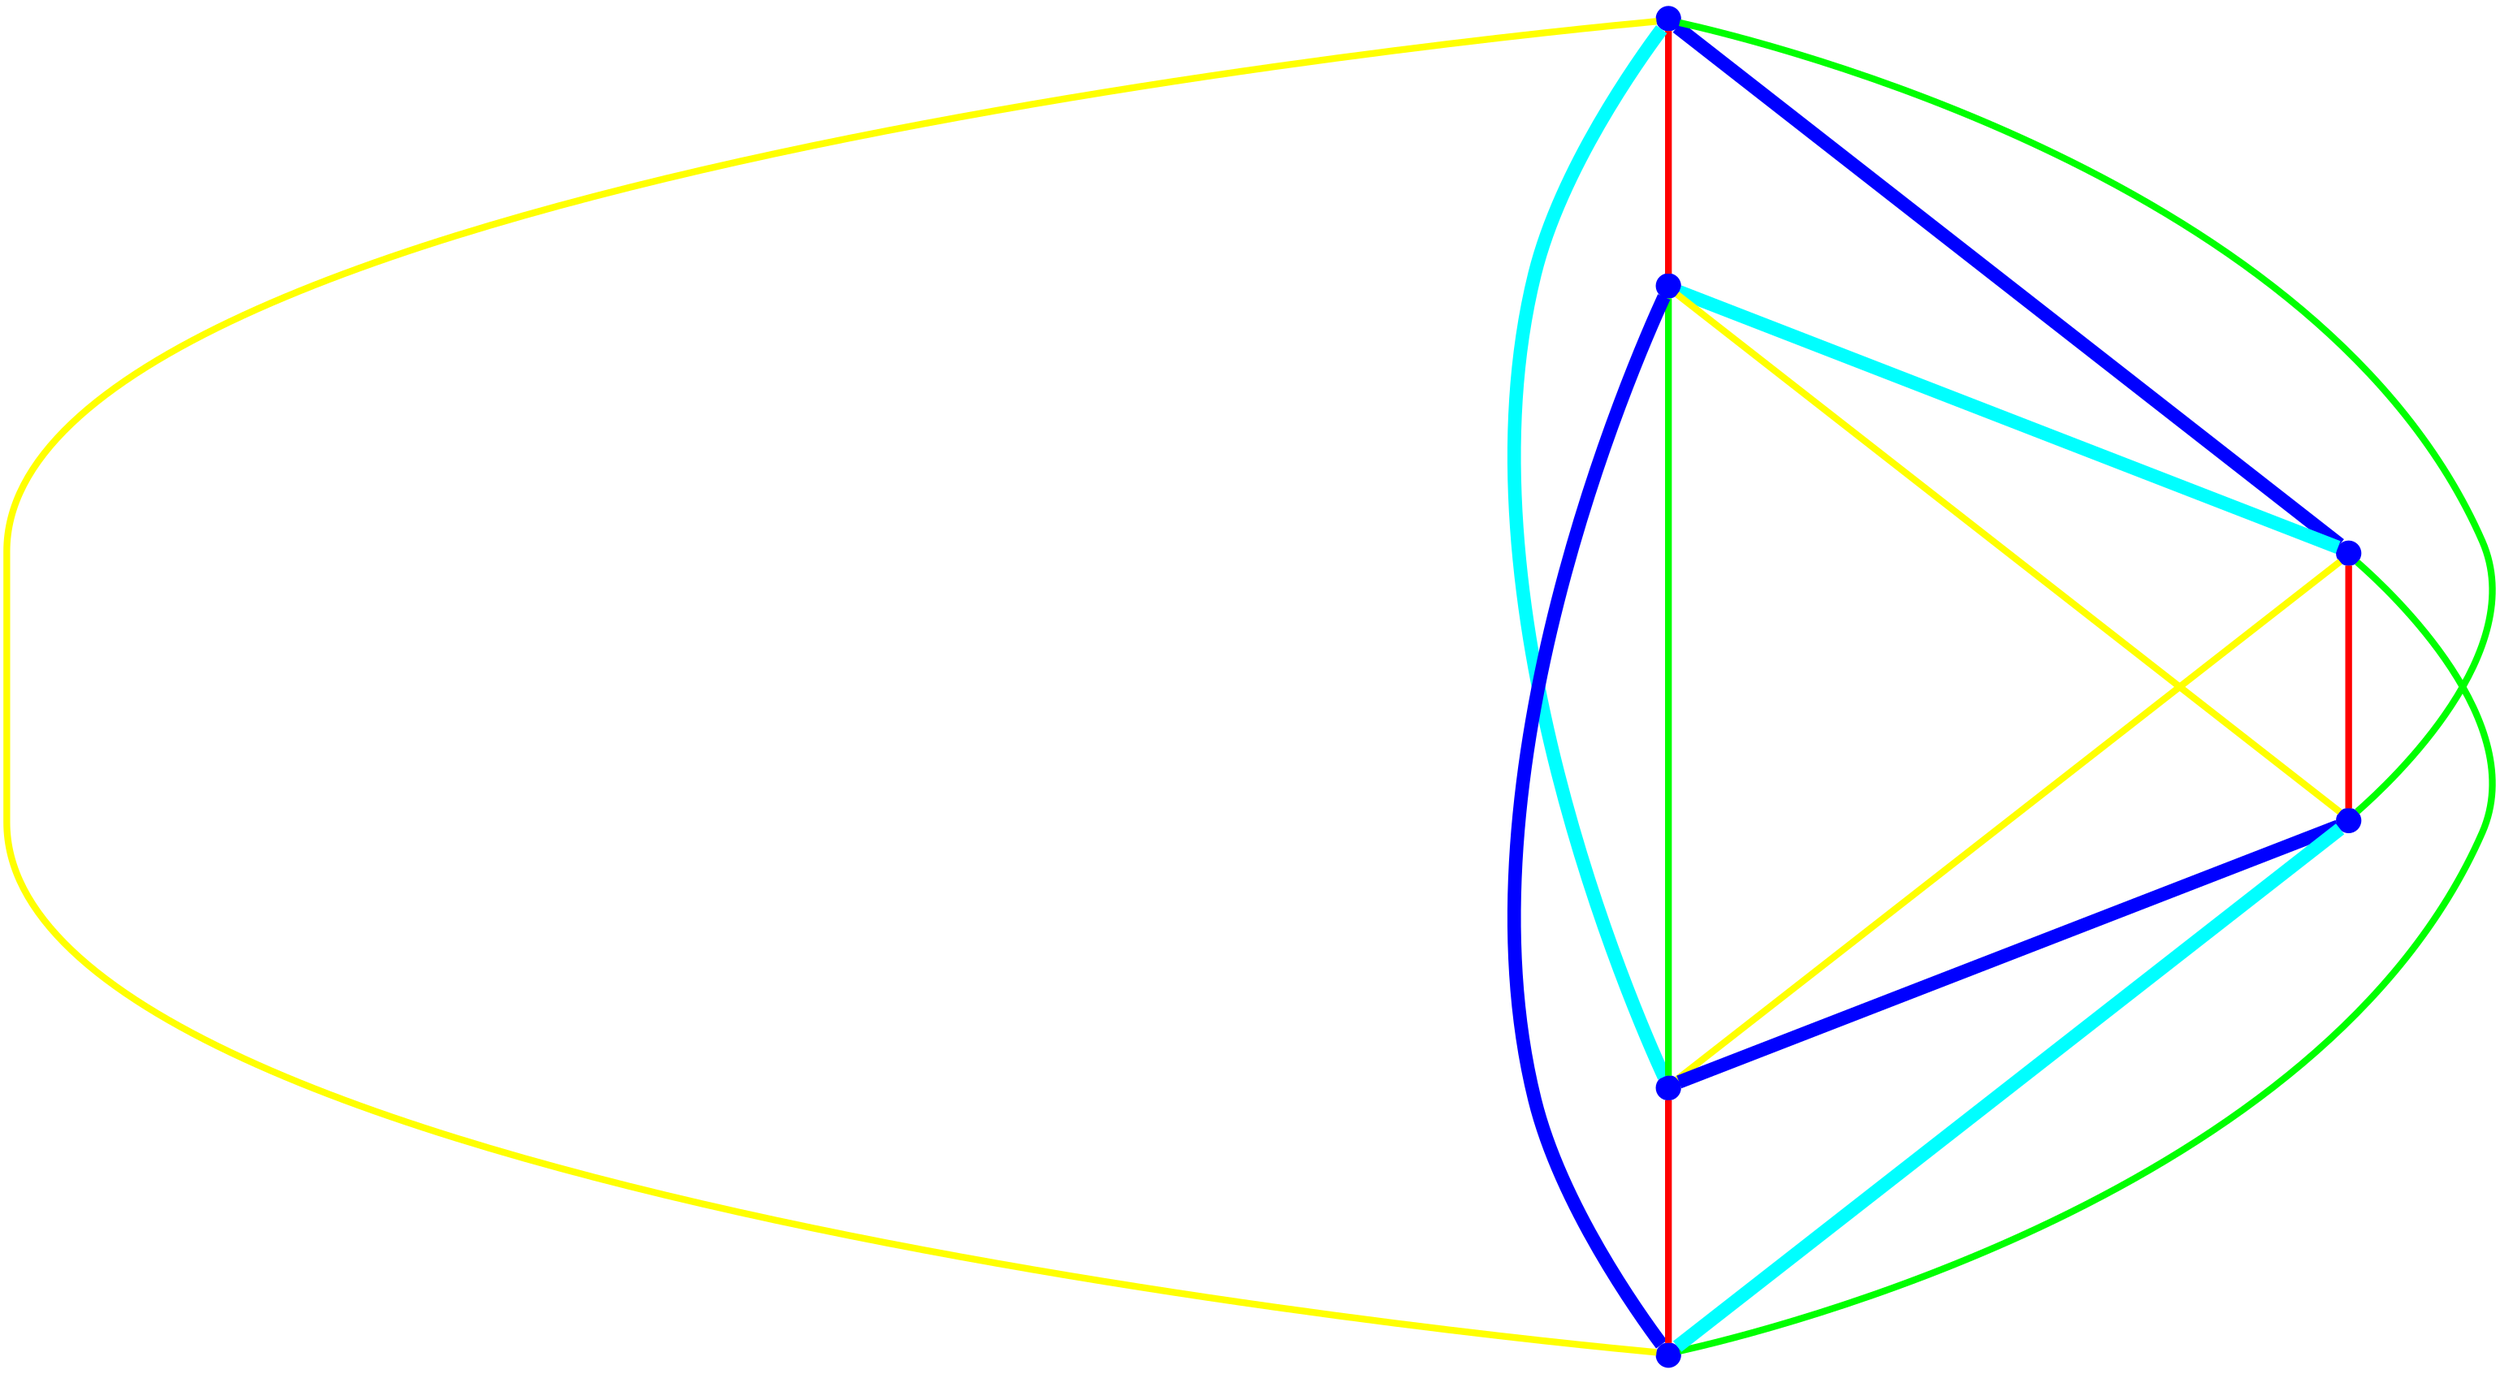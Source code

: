 graph {
ranksep=2
nodesep=2
node [label="" shape=circle style=filled fixedsize=true color=blue fillcolor=blue width=0.2];
"1" -- "2" [style="solid",penwidth="4",color="red"];
"1" -- "3" [style="solid",penwidth="8",color="blue"];
"1" -- "4" [style="solid",penwidth="4",color="green"];
"1" -- "5" [style="solid",penwidth="8",color="cyan"];
"1" -- "6" [style="solid",penwidth="4",color="yellow"];
"2" -- "3" [style="solid",penwidth="8",color="cyan"];
"2" -- "4" [style="solid",penwidth="4",color="yellow"];
"2" -- "5" [style="solid",penwidth="4",color="green"];
"2" -- "6" [style="solid",penwidth="8",color="blue"];
"3" -- "4" [style="solid",penwidth="4",color="red"];
"3" -- "5" [style="solid",penwidth="4",color="yellow"];
"3" -- "6" [style="solid",penwidth="4",color="green"];
"4" -- "5" [style="solid",penwidth="8",color="blue"];
"4" -- "6" [style="solid",penwidth="8",color="cyan"];
"5" -- "6" [style="solid",penwidth="4",color="red"];
}
